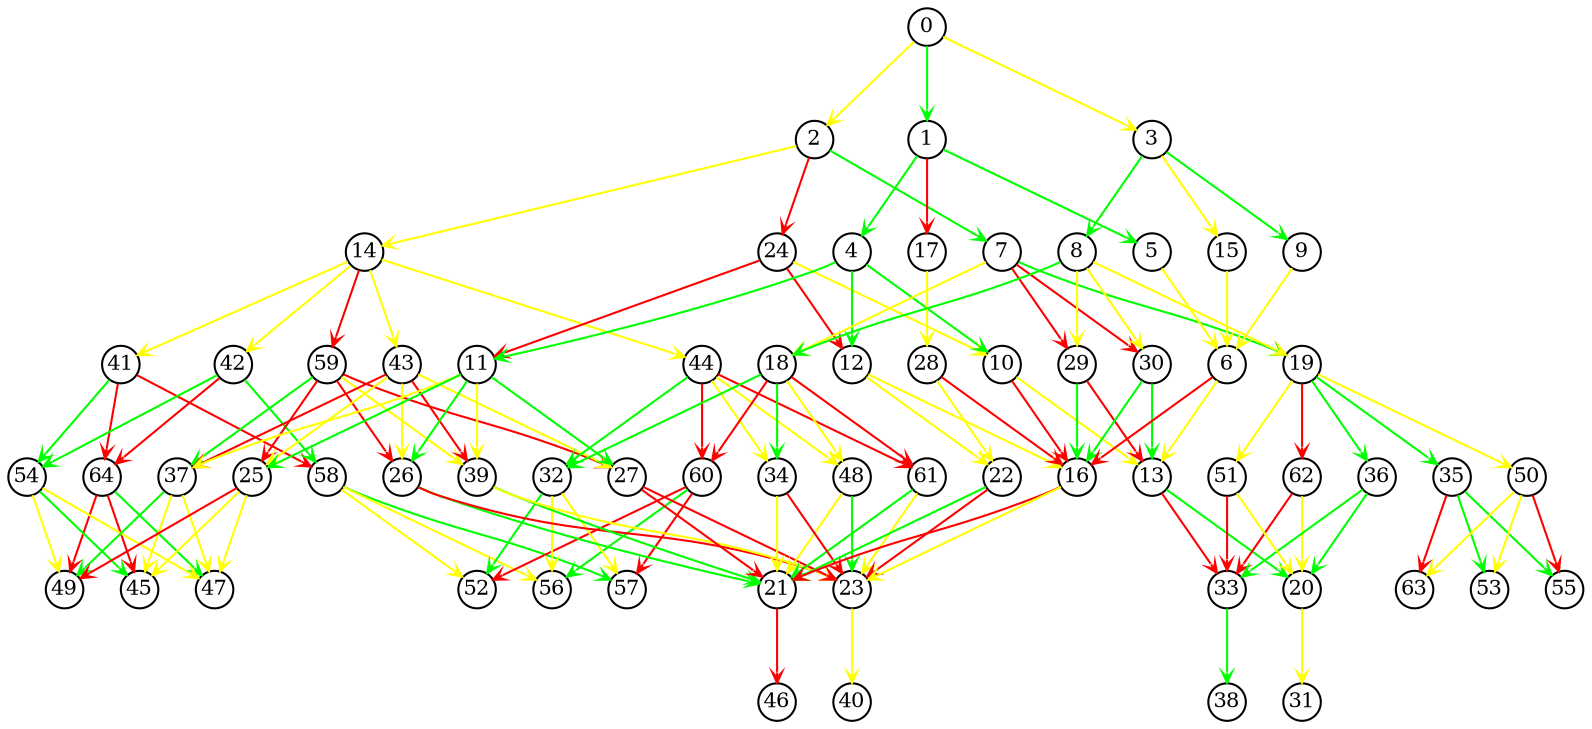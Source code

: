 digraph G {
   node [shape=circle,width=.25,height=.25,fixedsize=true,fontsize=10];
   edge [arrowhead="vee",arrowsize=.5];
   s0 [label="0"];
   s1 [label="2"];
   s2 [label="1"];
   s3 [label="3"];
   s4 [label="14"];
   s5 [label="24"];
   s6 [label="4"];
   s7 [label="17"];
   s8 [label="7"];
   s9 [label="8"];
   s10 [label="5"];
   s11 [label="15"];
   s12 [label="9"];
   s13 [label="41"];
   s14 [label="42"];
   s15 [label="59"];
   s16 [label="43"];
   s17 [label="11"];
   s18 [label="44"];
   s19 [label="18"];
   s20 [label="12"];
   s21 [label="28"];
   s22 [label="10"];
   s23 [label="29"];
   s24 [label="30"];
   s25 [label="6"];
   s26 [label="19"];
   s27 [label="64"];
   s28 [label="54"];
   s29 [label="37"];
   s30 [label="25"];
   s31 [label="58"];
   s32 [label="60"];
   s33 [label="32"];
   s34 [label="26"];
   s35 [label="39"];
   s36 [label="27"];
   s37 [label="48"];
   s38 [label="61"];
   s39 [label="34"];
   s40 [label="22"];
   s41 [label="16"];
   s42 [label="35"];
   s43 [label="50"];
   s44 [label="13"];
   s45 [label="62"];
   s46 [label="36"];
   s47 [label="51"];
   s48 [label="45"];
   s49 [label="47"];
   s50 [label="49"];
   s51 [label="57"];
   s52 [label="52"];
   s53 [label="56"];
   s54 [label="21"];
   s55 [label="23"];
   s56 [label="53"];
   s57 [label="55"];
   s58 [label="63"];
   s59 [label="33"];
   s60 [label="20"];
   s61 [label="46"];
   s62 [label="40"];
   s63 [label="38"];
   s64 [label="31"];
   s0 -> s1 [color="yellow"];
   s0 -> s2 [color="green"];
   s0 -> s3 [color="yellow"];
   s1 -> s4 [color="yellow"];
   s1 -> s5 [color="red"];
   s1 -> s8 [color="green"];
   s2 -> s6 [color="green"];
   s2 -> s7 [color="red"];
   s2 -> s10 [color="green"];
   s3 -> s9 [color="green"];
   s3 -> s11 [color="yellow"];
   s3 -> s12 [color="green"];
   s4 -> s13 [color="yellow"];
   s4 -> s14 [color="yellow"];
   s4 -> s15 [color="red"];
   s4 -> s16 [color="yellow"];
   s4 -> s18 [color="yellow"];
   s5 -> s17 [color="red"];
   s5 -> s20 [color="red"];
   s5 -> s22 [color="yellow"];
   s6 -> s17 [color="green"];
   s6 -> s20 [color="green"];
   s6 -> s22 [color="green"];
   s7 -> s21 [color="yellow"];
   s8 -> s19 [color="yellow"];
   s8 -> s23 [color="red"];
   s8 -> s24 [color="red"];
   s8 -> s26 [color="green"];
   s9 -> s19 [color="green"];
   s9 -> s23 [color="yellow"];
   s9 -> s24 [color="yellow"];
   s9 -> s26 [color="yellow"];
   s10 -> s25 [color="yellow"];
   s11 -> s25 [color="yellow"];
   s12 -> s25 [color="yellow"];
   s13 -> s27 [color="red"];
   s13 -> s28 [color="green"];
   s13 -> s31 [color="red"];
   s14 -> s27 [color="red"];
   s14 -> s28 [color="green"];
   s14 -> s31 [color="green"];
   s15 -> s29 [color="green"];
   s15 -> s30 [color="red"];
   s15 -> s34 [color="red"];
   s15 -> s35 [color="yellow"];
   s15 -> s36 [color="red"];
   s16 -> s29 [color="red"];
   s16 -> s30 [color="yellow"];
   s16 -> s34 [color="yellow"];
   s16 -> s35 [color="red"];
   s16 -> s36 [color="yellow"];
   s17 -> s29 [color="yellow"];
   s17 -> s30 [color="green"];
   s17 -> s34 [color="green"];
   s17 -> s35 [color="yellow"];
   s17 -> s36 [color="green"];
   s18 -> s32 [color="red"];
   s18 -> s33 [color="green"];
   s18 -> s37 [color="yellow"];
   s18 -> s38 [color="red"];
   s18 -> s39 [color="yellow"];
   s19 -> s32 [color="red"];
   s19 -> s33 [color="green"];
   s19 -> s37 [color="yellow"];
   s19 -> s38 [color="red"];
   s19 -> s39 [color="green"];
   s20 -> s40 [color="yellow"];
   s20 -> s41 [color="yellow"];
   s21 -> s40 [color="yellow"];
   s21 -> s41 [color="red"];
   s22 -> s41 [color="red"];
   s22 -> s44 [color="yellow"];
   s23 -> s41 [color="green"];
   s23 -> s44 [color="red"];
   s24 -> s41 [color="green"];
   s24 -> s44 [color="green"];
   s25 -> s41 [color="red"];
   s25 -> s44 [color="yellow"];
   s26 -> s42 [color="green"];
   s26 -> s43 [color="yellow"];
   s26 -> s45 [color="red"];
   s26 -> s46 [color="green"];
   s26 -> s47 [color="yellow"];
   s27 -> s48 [color="red"];
   s27 -> s49 [color="green"];
   s27 -> s50 [color="red"];
   s28 -> s48 [color="green"];
   s28 -> s49 [color="yellow"];
   s28 -> s50 [color="yellow"];
   s29 -> s48 [color="yellow"];
   s29 -> s49 [color="yellow"];
   s29 -> s50 [color="green"];
   s30 -> s48 [color="yellow"];
   s30 -> s49 [color="yellow"];
   s30 -> s50 [color="red"];
   s31 -> s51 [color="green"];
   s31 -> s52 [color="yellow"];
   s31 -> s53 [color="yellow"];
   s32 -> s51 [color="red"];
   s32 -> s52 [color="red"];
   s32 -> s53 [color="green"];
   s33 -> s51 [color="yellow"];
   s33 -> s52 [color="green"];
   s33 -> s53 [color="yellow"];
   s34 -> s54 [color="green"];
   s34 -> s55 [color="red"];
   s35 -> s54 [color="green"];
   s35 -> s55 [color="yellow"];
   s36 -> s54 [color="red"];
   s36 -> s55 [color="red"];
   s37 -> s54 [color="yellow"];
   s37 -> s55 [color="green"];
   s38 -> s54 [color="green"];
   s38 -> s55 [color="yellow"];
   s39 -> s54 [color="yellow"];
   s39 -> s55 [color="red"];
   s40 -> s54 [color="green"];
   s40 -> s55 [color="red"];
   s41 -> s54 [color="red"];
   s41 -> s55 [color="yellow"];
   s42 -> s56 [color="green"];
   s42 -> s57 [color="green"];
   s42 -> s58 [color="red"];
   s43 -> s56 [color="yellow"];
   s43 -> s57 [color="red"];
   s43 -> s58 [color="yellow"];
   s44 -> s59 [color="red"];
   s44 -> s60 [color="green"];
   s45 -> s59 [color="red"];
   s45 -> s60 [color="yellow"];
   s46 -> s59 [color="green"];
   s46 -> s60 [color="green"];
   s47 -> s59 [color="red"];
   s47 -> s60 [color="yellow"];
   s54 -> s61 [color="red"];
   s55 -> s62 [color="yellow"];
   s59 -> s63 [color="green"];
   s60 -> s64 [color="yellow"];
}

